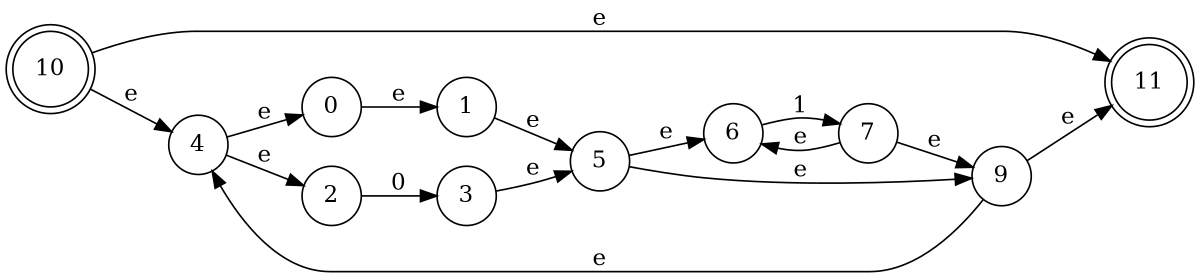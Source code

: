 digraph finite_state_machine {
	rankdir=LR size="8,5"
	node [shape=doublecircle]
	10
	11
	node [shape=circle]
	0 -> 1 [label=e]
	2 -> 3 [label=0]
	4 -> 0 [label=e]
	4 -> 2 [label=e]
	1 -> 5 [label=e]
	3 -> 5 [label=e]
	6 -> 7 [label=1]
	7 -> 9 [label=e]
	7 -> 6 [label=e]
	5 -> 6 [label=e]
	5 -> 9 [label=e]
	10 -> 4 [label=e]
	9 -> 11 [label=e]
	10 -> 11 [label=e]
	9 -> 4 [label=e]
}
